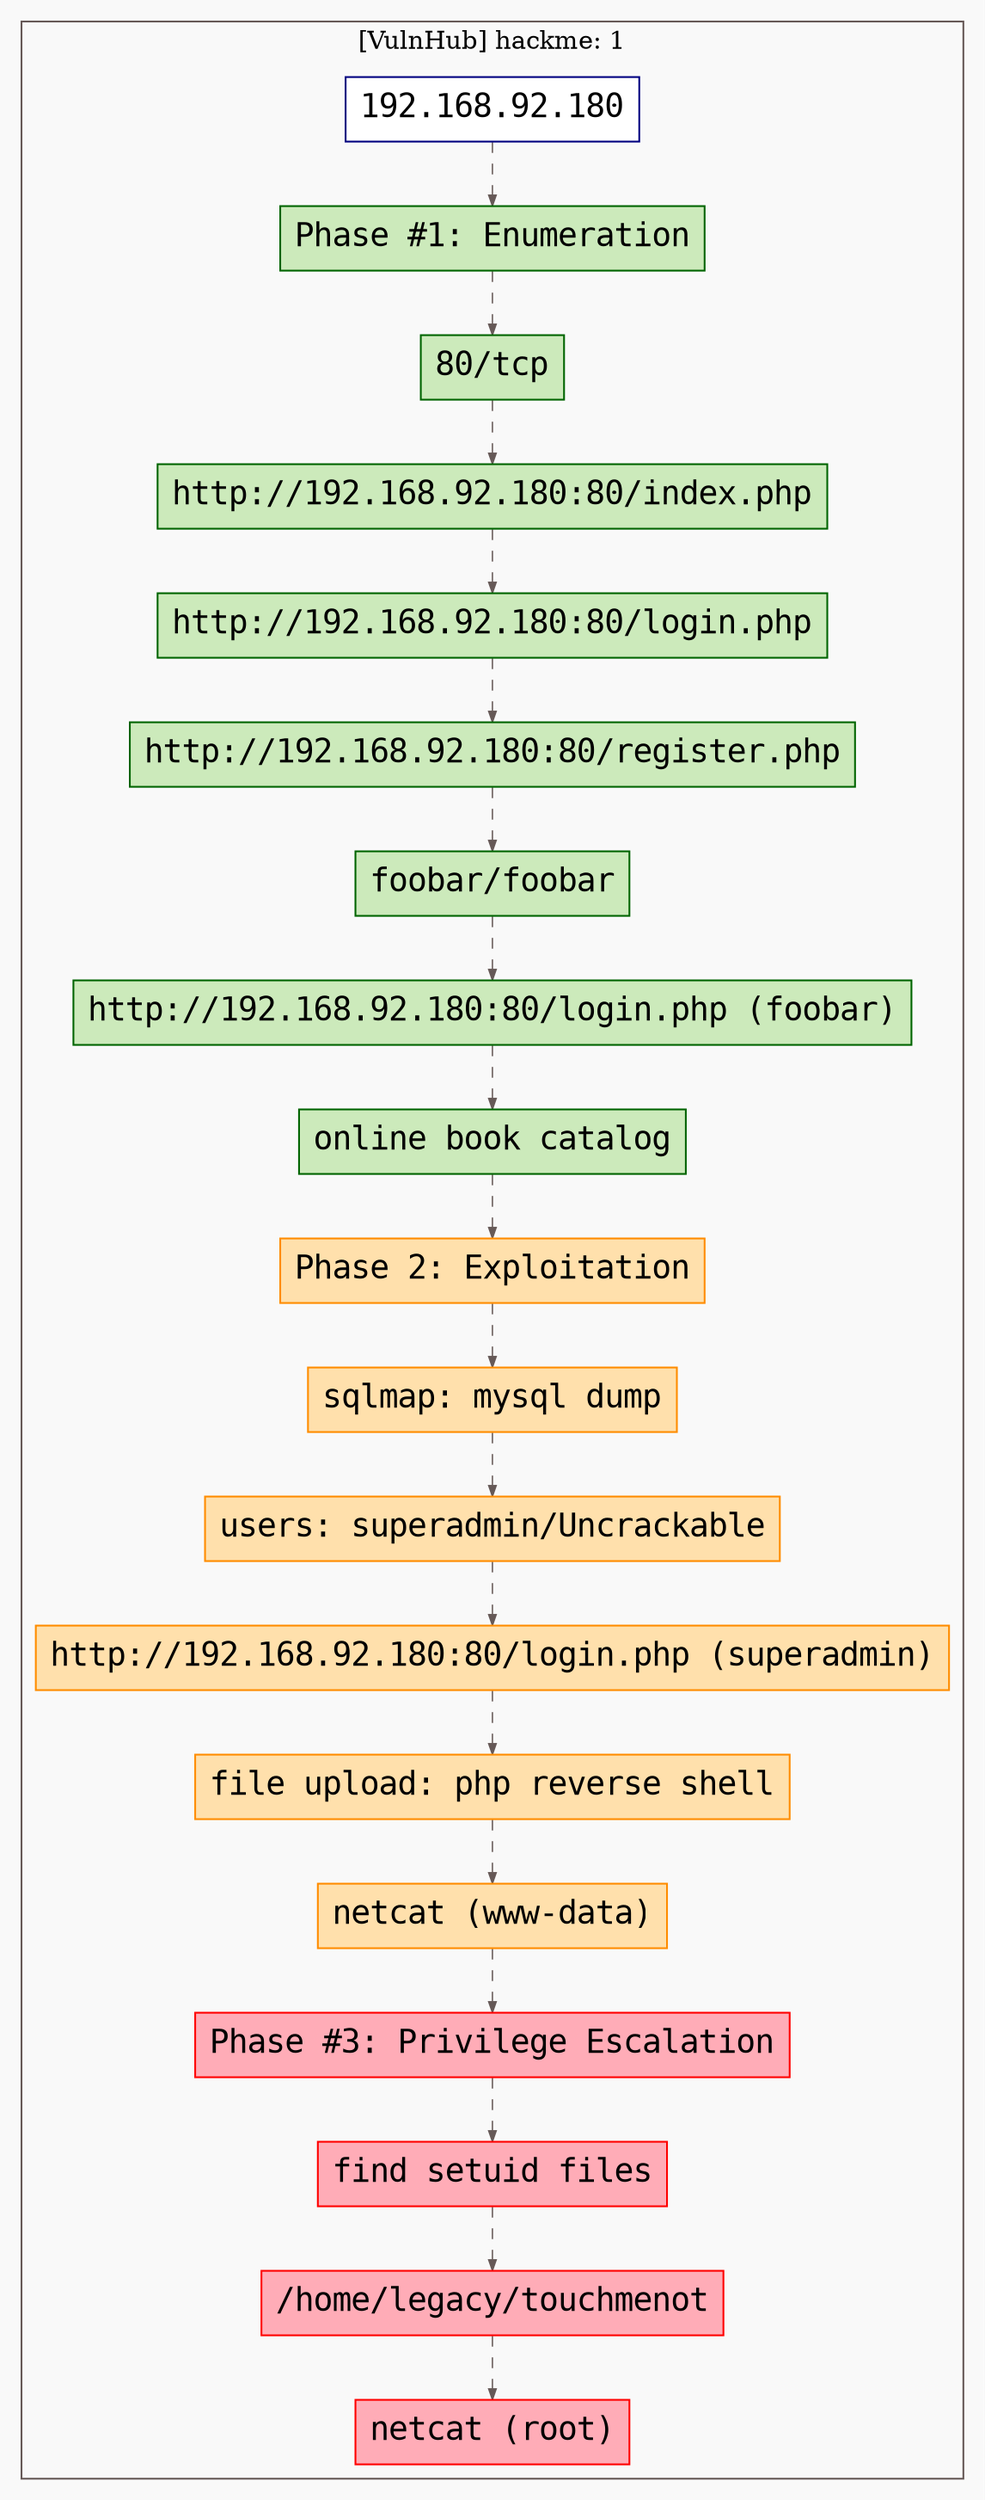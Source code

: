 digraph G {
  #rankdir=LR;
  nodesdictep=1.0; splines="line"; K=0.6; overlap=scale; fixedsize=true; resolution=72; bgcolor="#f9f9f9"; outputorder="edgesfirst";
  node [fontname="courier" fontsize=18 shape=box width=0.25 fillcolor="white" style="filled,solid"];
  edge [style=dashed color="#665957" penwidth=0.75 arrowsize=0.6];

  0[label="192.168.92.180" color="navyblue" fillcolor="#ffffff" tooltip="[VulnHub] hackme: 1"];
  10[label="sqlmap: mysql dump" color="darkorange" fillcolor="#ffe0ac" tooltip="Phase #2:Exploitation"];
  11[label="users: superadmin/Uncrackable" color="darkorange" fillcolor="#ffe0ac" tooltip="Phase #2:Exploitation"];
  12[label="http://192.168.92.180:80/login.php (superadmin)" color="darkorange" fillcolor="#ffe0ac" tooltip="Phase #2:Exploitation"];
  13[label="file upload: php reverse shell" color="darkorange" fillcolor="#ffe0ac" tooltip="Phase #2:Exploitation"];
  14[label="netcat (www-data)" color="darkorange" fillcolor="#ffe0ac" tooltip="Phase #2:Exploitation"];
  15[label="Phase #3: Privilege Escalation" color="red" fillcolor="#ffacb7" tooltip="Phase #3:Privilege Escalation"];
  16[label="find setuid files" color="red" fillcolor="#ffacb7" tooltip="Phase #3:Privilege Escalation"];
  17[label="/home/legacy/touchmenot" color="red" fillcolor="#ffacb7" tooltip="Phase #3:Privilege Escalation"];
  18[label="netcat (root)" color="red" fillcolor="#ffacb7" tooltip="Phase #3:Privilege Escalation"];
  1[label="Phase #1: Enumeration" color="darkgreen" fillcolor="#cceabb" tooltip="Phase #1:Enumeration"];
  2[label="80/tcp" color="darkgreen" fillcolor="#cceabb" tooltip="Phase #1:Enumeration"];
  3[label="http://192.168.92.180:80/index.php" color="darkgreen" fillcolor="#cceabb" tooltip="Phase #1:Enumeration"];
  4[label="http://192.168.92.180:80/login.php" color="darkgreen" fillcolor="#cceabb" tooltip="Phase #1:Enumeration"];
  5[label="http://192.168.92.180:80/register.php" color="darkgreen" fillcolor="#cceabb" tooltip="Phase #1:Enumeration"];
  6[label="foobar/foobar" color="darkgreen" fillcolor="#cceabb" tooltip="Phase #1:Enumeration"];
  7[label="http://192.168.92.180:80/login.php (foobar)" color="darkgreen" fillcolor="#cceabb" tooltip="Phase #1:Enumeration"];
  8[label="online book catalog" color="darkgreen" fillcolor="#cceabb" tooltip="Phase #1:Enumeration"];
  9[label="Phase 2: Exploitation" color="darkorange" fillcolor="#ffe0ac" tooltip="Phase #2:Exploitation"];

  subgraph cluster_0 {
    node [style="filled,solid"];
    label = "[VulnHub] hackme: 1";
    color = "#665957";
    0 -> 1 [color="#665957"];
    1 -> 2 [color="#665957"];
    10 -> 11 [color="#665957"];
    11 -> 12 [color="#665957"];
    12 -> 13 [color="#665957"];
    13 -> 14 [color="#665957"];
    14 -> 15 [color="#665957"];
    15 -> 16 [color="#665957"];
    16 -> 17 [color="#665957"];
    17 -> 18 [color="#665957"];
    2 -> 3 [color="#665957"];
    3 -> 4 [color="#665957"];
    4 -> 5 [color="#665957"];
    5 -> 6 [color="#665957"];
    6 -> 7 [color="#665957"];
    7 -> 8 [color="#665957"];
    8 -> 9 [color="#665957"];
    9 -> 10 [color="#665957"];
  }
}
